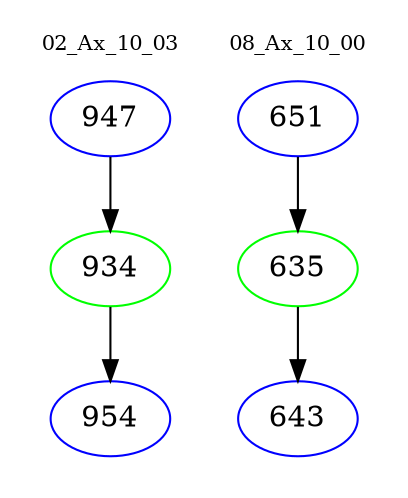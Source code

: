 digraph{
subgraph cluster_0 {
color = white
label = "02_Ax_10_03";
fontsize=10;
T0_947 [label="947", color="blue"]
T0_947 -> T0_934 [color="black"]
T0_934 [label="934", color="green"]
T0_934 -> T0_954 [color="black"]
T0_954 [label="954", color="blue"]
}
subgraph cluster_1 {
color = white
label = "08_Ax_10_00";
fontsize=10;
T1_651 [label="651", color="blue"]
T1_651 -> T1_635 [color="black"]
T1_635 [label="635", color="green"]
T1_635 -> T1_643 [color="black"]
T1_643 [label="643", color="blue"]
}
}
